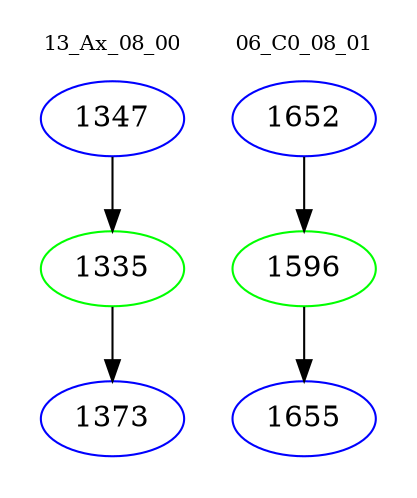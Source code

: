 digraph{
subgraph cluster_0 {
color = white
label = "13_Ax_08_00";
fontsize=10;
T0_1347 [label="1347", color="blue"]
T0_1347 -> T0_1335 [color="black"]
T0_1335 [label="1335", color="green"]
T0_1335 -> T0_1373 [color="black"]
T0_1373 [label="1373", color="blue"]
}
subgraph cluster_1 {
color = white
label = "06_C0_08_01";
fontsize=10;
T1_1652 [label="1652", color="blue"]
T1_1652 -> T1_1596 [color="black"]
T1_1596 [label="1596", color="green"]
T1_1596 -> T1_1655 [color="black"]
T1_1655 [label="1655", color="blue"]
}
}
